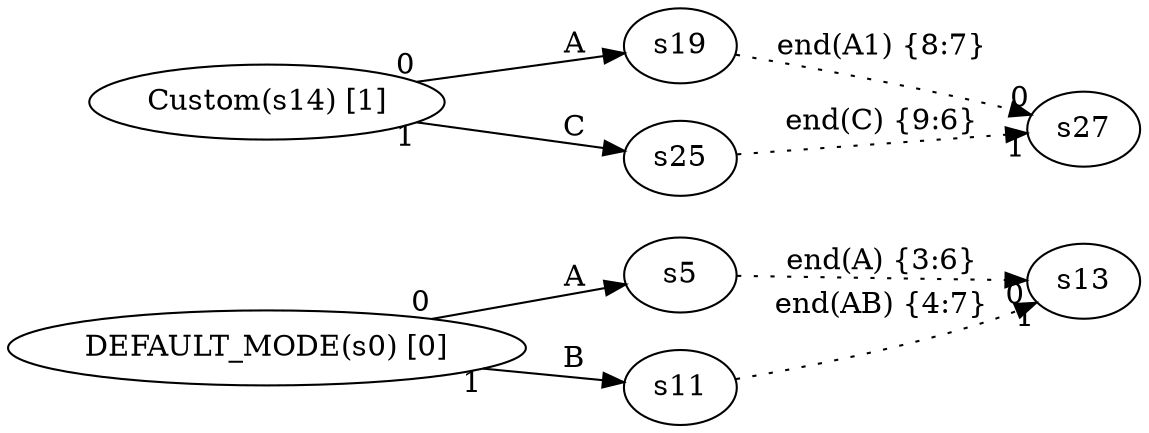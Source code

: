 digraph ATN {
  rankdir=LR;

  "DEFAULT_MODE(s0) [0]" -> s5 [label=A taillabel=0]
  s5 -> s13 [label="end(A) {3:6}" headlabel=0 style=dotted]
  "DEFAULT_MODE(s0) [0]" -> s11 [label=B taillabel=1]
  s11 -> s13 [label="end(AB) {4:7}" headlabel=1 style=dotted]

  "Custom(s14) [1]" -> s19 [label=A taillabel=0]
  s19 -> s27 [label="end(A1) {8:7}" headlabel=0 style=dotted]
  "Custom(s14) [1]" -> s25 [label=C taillabel=1]
  s25 -> s27 [label="end(C) {9:6}" headlabel=1 style=dotted]
}